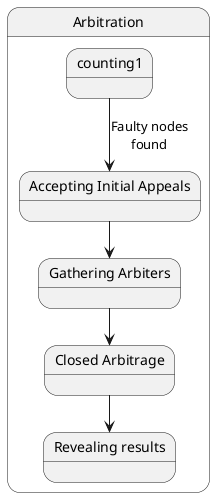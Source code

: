 @startuml
state "Arbitration" as arbitration {
  state "Accepting Initial Appeals" as iappeal
  state "Gathering Arbiters" as wait3
  state "Closed Arbitrage" as carbitrage
  state "Revealing results" as revealing1

  counting1 --> iappeal: Faulty nodes\nfound
  iappeal --> wait3
  wait3 --> carbitrage
  carbitrage --> revealing1
}
@enduml
